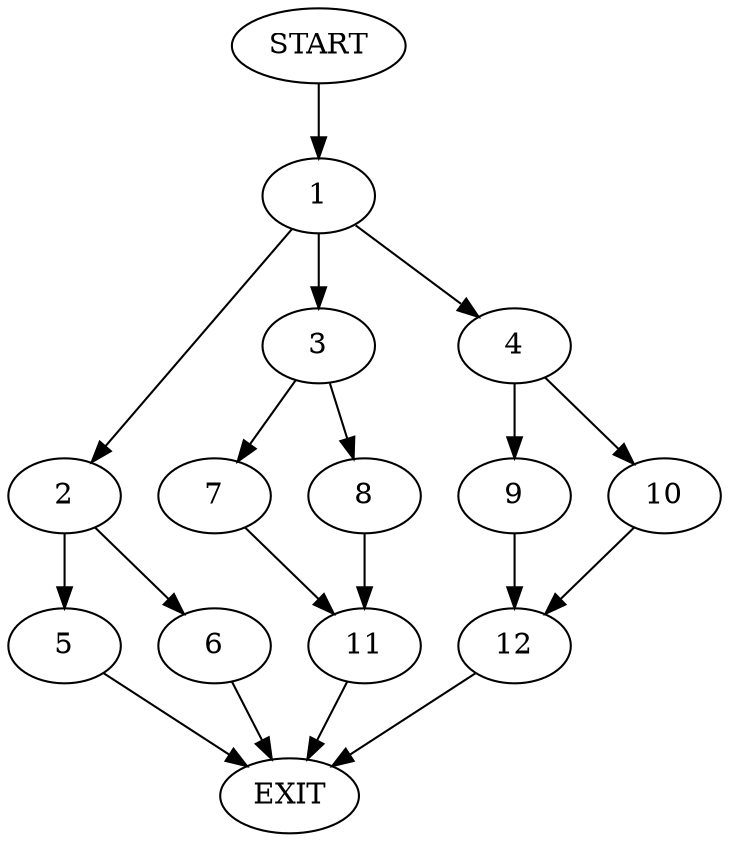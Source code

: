 digraph {
0 [label="START"]
13 [label="EXIT"]
0 -> 1
1 -> 2
1 -> 3
1 -> 4
2 -> 5
2 -> 6
3 -> 7
3 -> 8
4 -> 9
4 -> 10
7 -> 11
8 -> 11
11 -> 13
9 -> 12
10 -> 12
12 -> 13
5 -> 13
6 -> 13
}
